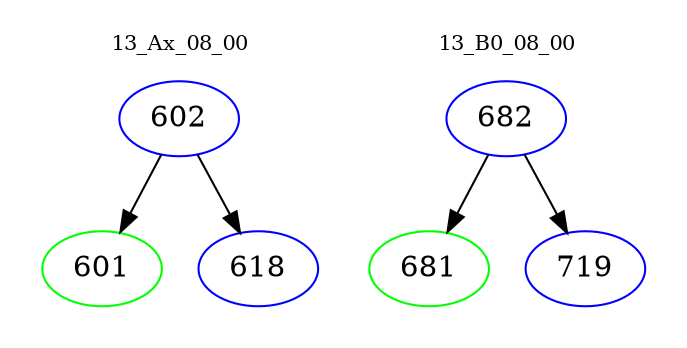 digraph{
subgraph cluster_0 {
color = white
label = "13_Ax_08_00";
fontsize=10;
T0_602 [label="602", color="blue"]
T0_602 -> T0_601 [color="black"]
T0_601 [label="601", color="green"]
T0_602 -> T0_618 [color="black"]
T0_618 [label="618", color="blue"]
}
subgraph cluster_1 {
color = white
label = "13_B0_08_00";
fontsize=10;
T1_682 [label="682", color="blue"]
T1_682 -> T1_681 [color="black"]
T1_681 [label="681", color="green"]
T1_682 -> T1_719 [color="black"]
T1_719 [label="719", color="blue"]
}
}
